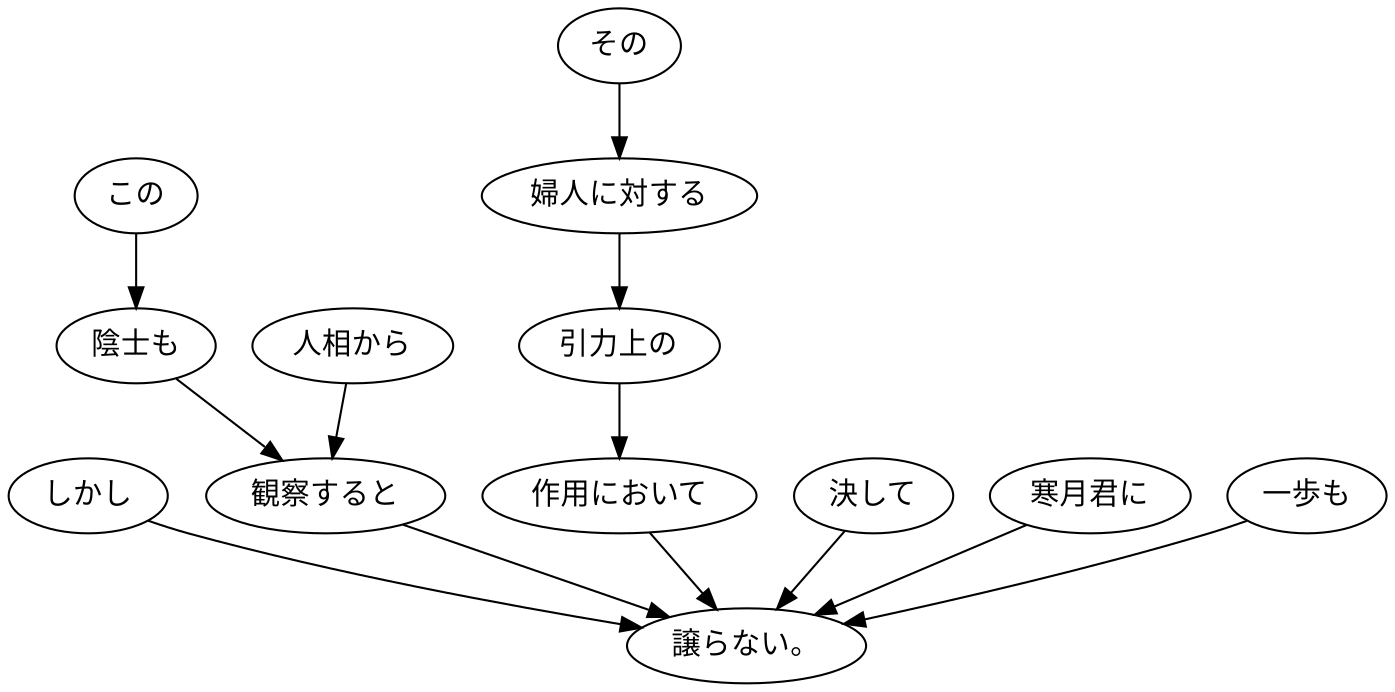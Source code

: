 digraph graph2809 {
	node0 [label="しかし"];
	node1 [label="この"];
	node2 [label="陰士も"];
	node3 [label="人相から"];
	node4 [label="観察すると"];
	node5 [label="その"];
	node6 [label="婦人に対する"];
	node7 [label="引力上の"];
	node8 [label="作用において"];
	node9 [label="決して"];
	node10 [label="寒月君に"];
	node11 [label="一歩も"];
	node12 [label="譲らない。"];
	node0 -> node12;
	node1 -> node2;
	node2 -> node4;
	node3 -> node4;
	node4 -> node12;
	node5 -> node6;
	node6 -> node7;
	node7 -> node8;
	node8 -> node12;
	node9 -> node12;
	node10 -> node12;
	node11 -> node12;
}
